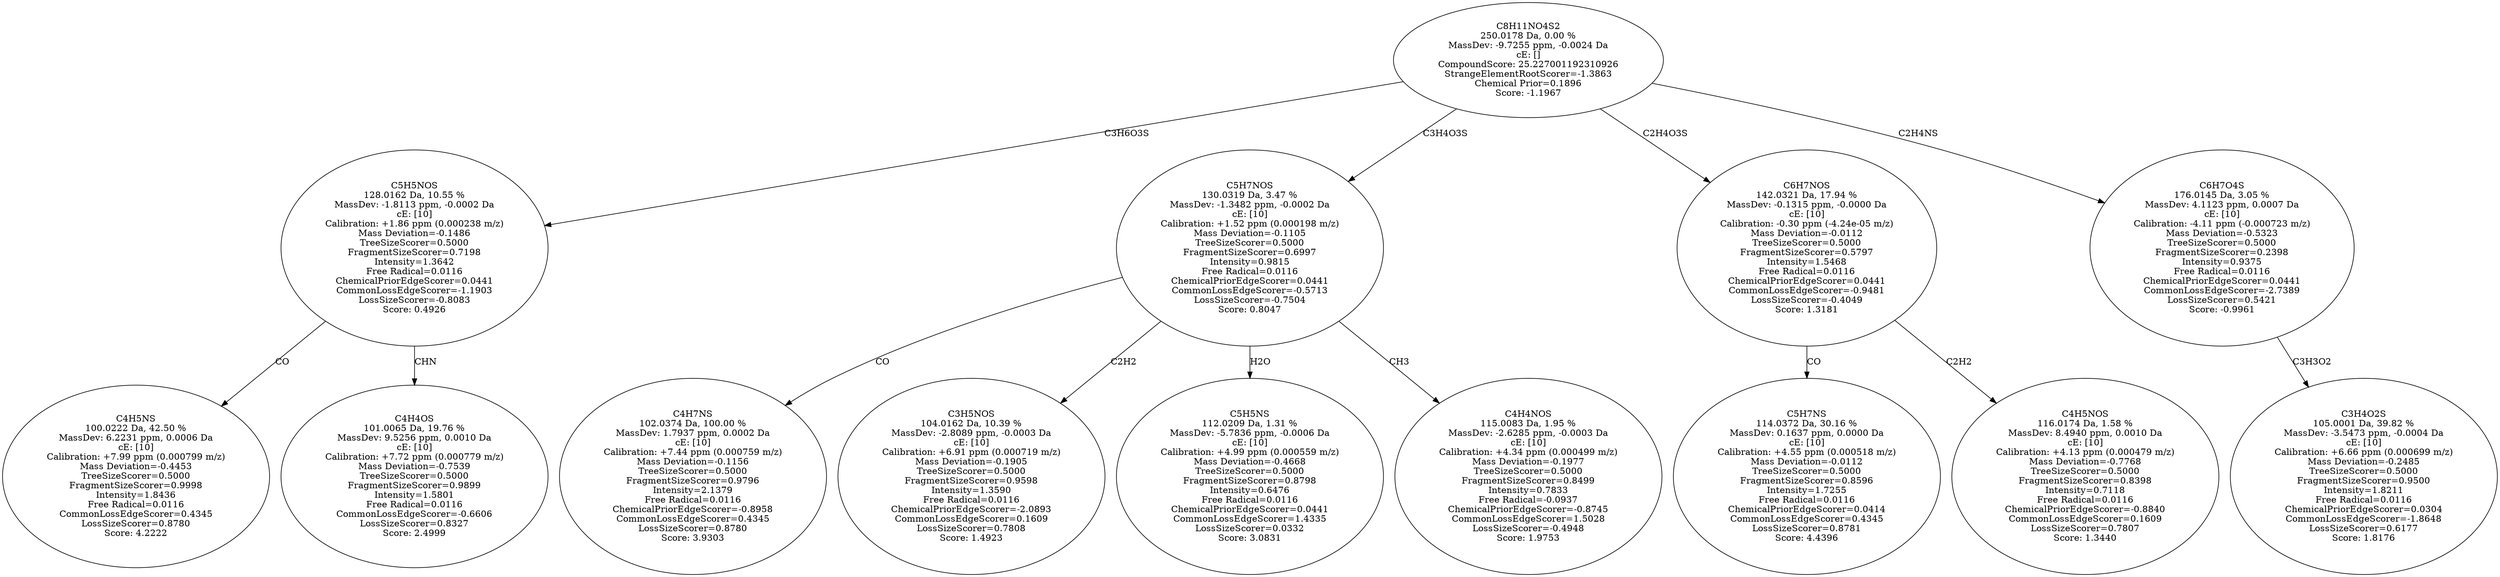 strict digraph {
v1 [label="C4H5NS\n100.0222 Da, 42.50 %\nMassDev: 6.2231 ppm, 0.0006 Da\ncE: [10]\nCalibration: +7.99 ppm (0.000799 m/z)\nMass Deviation=-0.4453\nTreeSizeScorer=0.5000\nFragmentSizeScorer=0.9998\nIntensity=1.8436\nFree Radical=0.0116\nCommonLossEdgeScorer=0.4345\nLossSizeScorer=0.8780\nScore: 4.2222"];
v2 [label="C4H4OS\n101.0065 Da, 19.76 %\nMassDev: 9.5256 ppm, 0.0010 Da\ncE: [10]\nCalibration: +7.72 ppm (0.000779 m/z)\nMass Deviation=-0.7539\nTreeSizeScorer=0.5000\nFragmentSizeScorer=0.9899\nIntensity=1.5801\nFree Radical=0.0116\nCommonLossEdgeScorer=-0.6606\nLossSizeScorer=0.8327\nScore: 2.4999"];
v3 [label="C5H5NOS\n128.0162 Da, 10.55 %\nMassDev: -1.8113 ppm, -0.0002 Da\ncE: [10]\nCalibration: +1.86 ppm (0.000238 m/z)\nMass Deviation=-0.1486\nTreeSizeScorer=0.5000\nFragmentSizeScorer=0.7198\nIntensity=1.3642\nFree Radical=0.0116\nChemicalPriorEdgeScorer=0.0441\nCommonLossEdgeScorer=-1.1903\nLossSizeScorer=-0.8083\nScore: 0.4926"];
v4 [label="C4H7NS\n102.0374 Da, 100.00 %\nMassDev: 1.7937 ppm, 0.0002 Da\ncE: [10]\nCalibration: +7.44 ppm (0.000759 m/z)\nMass Deviation=-0.1156\nTreeSizeScorer=0.5000\nFragmentSizeScorer=0.9796\nIntensity=2.1379\nFree Radical=0.0116\nChemicalPriorEdgeScorer=-0.8958\nCommonLossEdgeScorer=0.4345\nLossSizeScorer=0.8780\nScore: 3.9303"];
v5 [label="C3H5NOS\n104.0162 Da, 10.39 %\nMassDev: -2.8089 ppm, -0.0003 Da\ncE: [10]\nCalibration: +6.91 ppm (0.000719 m/z)\nMass Deviation=-0.1905\nTreeSizeScorer=0.5000\nFragmentSizeScorer=0.9598\nIntensity=1.3590\nFree Radical=0.0116\nChemicalPriorEdgeScorer=-2.0893\nCommonLossEdgeScorer=0.1609\nLossSizeScorer=0.7808\nScore: 1.4923"];
v6 [label="C5H5NS\n112.0209 Da, 1.31 %\nMassDev: -5.7836 ppm, -0.0006 Da\ncE: [10]\nCalibration: +4.99 ppm (0.000559 m/z)\nMass Deviation=-0.4668\nTreeSizeScorer=0.5000\nFragmentSizeScorer=0.8798\nIntensity=0.6476\nFree Radical=0.0116\nChemicalPriorEdgeScorer=0.0441\nCommonLossEdgeScorer=1.4335\nLossSizeScorer=0.0332\nScore: 3.0831"];
v7 [label="C4H4NOS\n115.0083 Da, 1.95 %\nMassDev: -2.6285 ppm, -0.0003 Da\ncE: [10]\nCalibration: +4.34 ppm (0.000499 m/z)\nMass Deviation=-0.1977\nTreeSizeScorer=0.5000\nFragmentSizeScorer=0.8499\nIntensity=0.7833\nFree Radical=-0.0937\nChemicalPriorEdgeScorer=-0.8745\nCommonLossEdgeScorer=1.5028\nLossSizeScorer=-0.4948\nScore: 1.9753"];
v8 [label="C5H7NOS\n130.0319 Da, 3.47 %\nMassDev: -1.3482 ppm, -0.0002 Da\ncE: [10]\nCalibration: +1.52 ppm (0.000198 m/z)\nMass Deviation=-0.1105\nTreeSizeScorer=0.5000\nFragmentSizeScorer=0.6997\nIntensity=0.9815\nFree Radical=0.0116\nChemicalPriorEdgeScorer=0.0441\nCommonLossEdgeScorer=-0.5713\nLossSizeScorer=-0.7504\nScore: 0.8047"];
v9 [label="C5H7NS\n114.0372 Da, 30.16 %\nMassDev: 0.1637 ppm, 0.0000 Da\ncE: [10]\nCalibration: +4.55 ppm (0.000518 m/z)\nMass Deviation=-0.0112\nTreeSizeScorer=0.5000\nFragmentSizeScorer=0.8596\nIntensity=1.7255\nFree Radical=0.0116\nChemicalPriorEdgeScorer=0.0414\nCommonLossEdgeScorer=0.4345\nLossSizeScorer=0.8781\nScore: 4.4396"];
v10 [label="C4H5NOS\n116.0174 Da, 1.58 %\nMassDev: 8.4940 ppm, 0.0010 Da\ncE: [10]\nCalibration: +4.13 ppm (0.000479 m/z)\nMass Deviation=-0.7768\nTreeSizeScorer=0.5000\nFragmentSizeScorer=0.8398\nIntensity=0.7118\nFree Radical=0.0116\nChemicalPriorEdgeScorer=-0.8840\nCommonLossEdgeScorer=0.1609\nLossSizeScorer=0.7807\nScore: 1.3440"];
v11 [label="C6H7NOS\n142.0321 Da, 17.94 %\nMassDev: -0.1315 ppm, -0.0000 Da\ncE: [10]\nCalibration: -0.30 ppm (-4.24e-05 m/z)\nMass Deviation=-0.0112\nTreeSizeScorer=0.5000\nFragmentSizeScorer=0.5797\nIntensity=1.5468\nFree Radical=0.0116\nChemicalPriorEdgeScorer=0.0441\nCommonLossEdgeScorer=-0.9481\nLossSizeScorer=-0.4049\nScore: 1.3181"];
v12 [label="C3H4O2S\n105.0001 Da, 39.82 %\nMassDev: -3.5473 ppm, -0.0004 Da\ncE: [10]\nCalibration: +6.66 ppm (0.000699 m/z)\nMass Deviation=-0.2485\nTreeSizeScorer=0.5000\nFragmentSizeScorer=0.9500\nIntensity=1.8211\nFree Radical=0.0116\nChemicalPriorEdgeScorer=0.0304\nCommonLossEdgeScorer=-1.8648\nLossSizeScorer=0.6177\nScore: 1.8176"];
v13 [label="C6H7O4S\n176.0145 Da, 3.05 %\nMassDev: 4.1123 ppm, 0.0007 Da\ncE: [10]\nCalibration: -4.11 ppm (-0.000723 m/z)\nMass Deviation=-0.5323\nTreeSizeScorer=0.5000\nFragmentSizeScorer=0.2398\nIntensity=0.9375\nFree Radical=0.0116\nChemicalPriorEdgeScorer=0.0441\nCommonLossEdgeScorer=-2.7389\nLossSizeScorer=0.5421\nScore: -0.9961"];
v14 [label="C8H11NO4S2\n250.0178 Da, 0.00 %\nMassDev: -9.7255 ppm, -0.0024 Da\ncE: []\nCompoundScore: 25.227001192310926\nStrangeElementRootScorer=-1.3863\nChemical Prior=0.1896\nScore: -1.1967"];
v3 -> v1 [label="CO"];
v3 -> v2 [label="CHN"];
v14 -> v3 [label="C3H6O3S"];
v8 -> v4 [label="CO"];
v8 -> v5 [label="C2H2"];
v8 -> v6 [label="H2O"];
v8 -> v7 [label="CH3"];
v14 -> v8 [label="C3H4O3S"];
v11 -> v9 [label="CO"];
v11 -> v10 [label="C2H2"];
v14 -> v11 [label="C2H4O3S"];
v13 -> v12 [label="C3H3O2"];
v14 -> v13 [label="C2H4NS"];
}